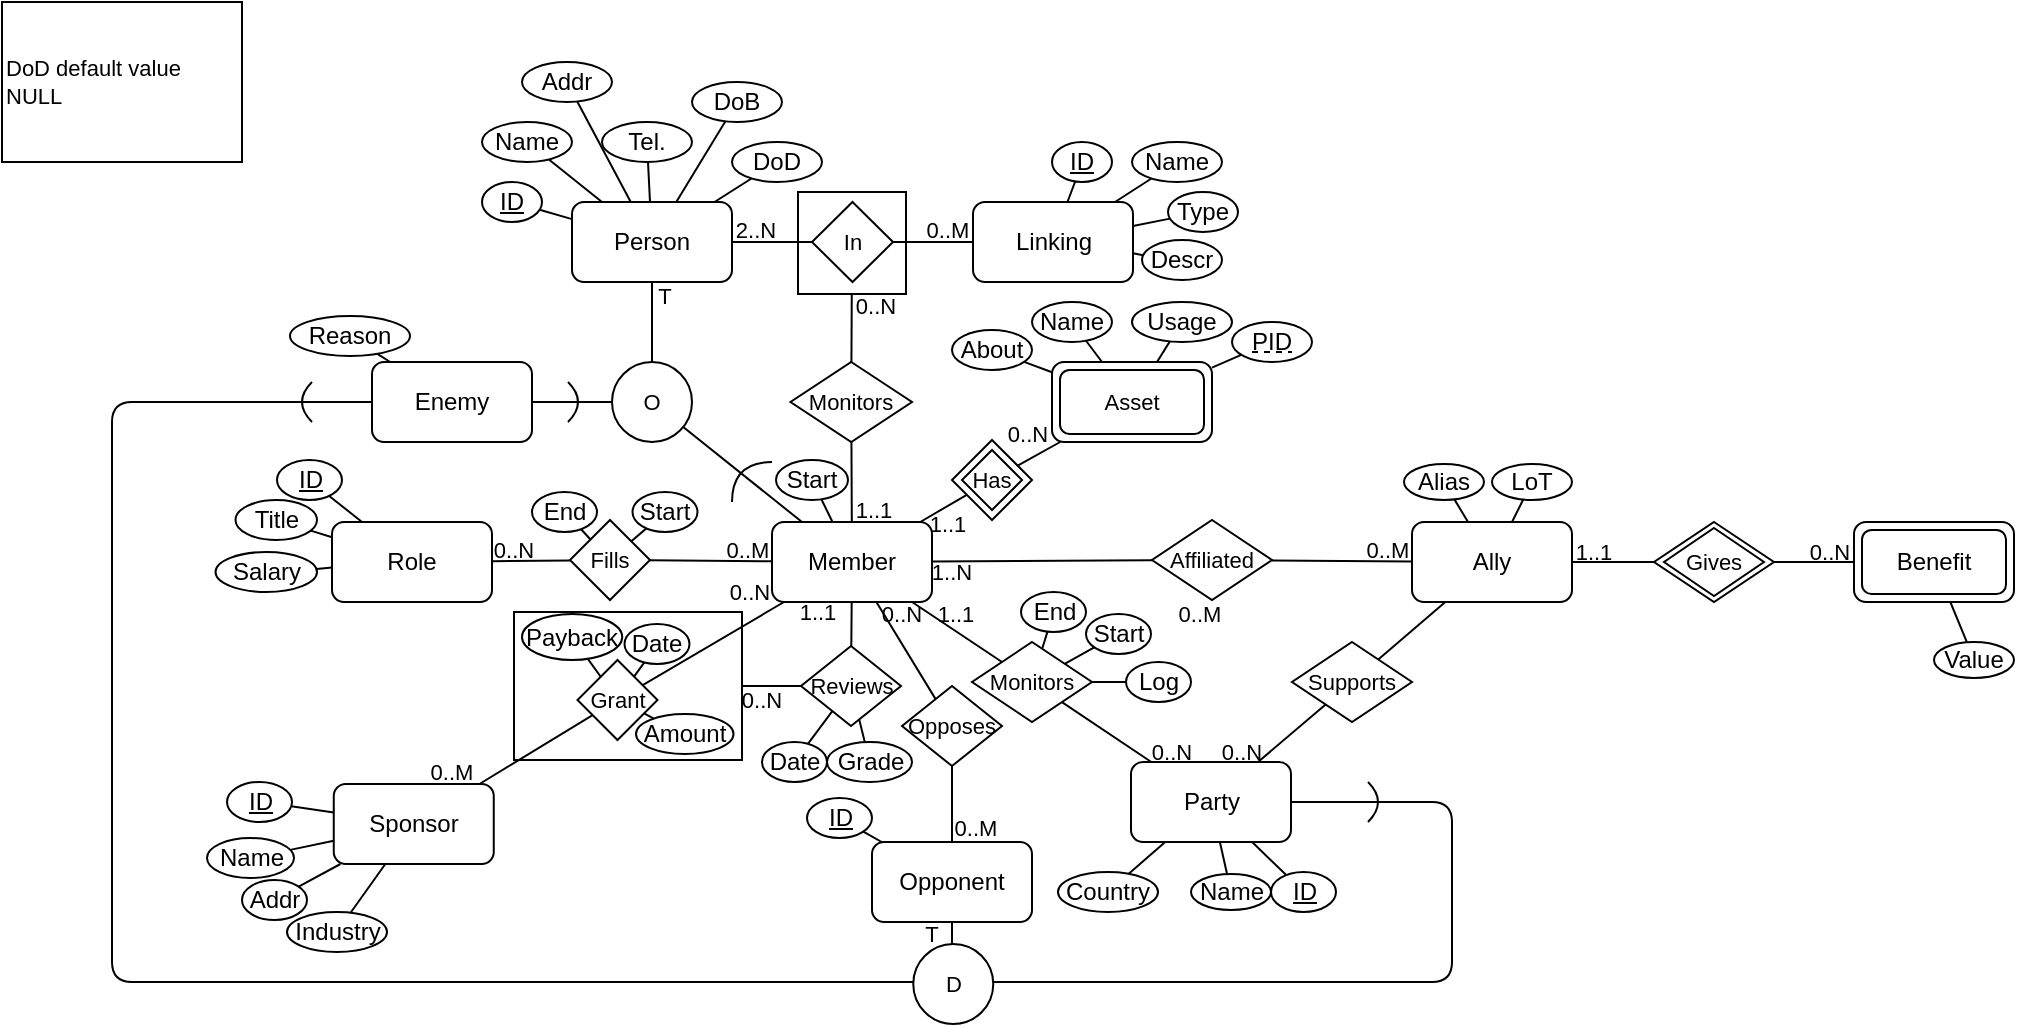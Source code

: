 <mxfile>
    <diagram id="BCQeyGCFUooTmkic2TfJ" name="Page-1">
        <mxGraphModel dx="755" dy="560" grid="1" gridSize="10" guides="1" tooltips="1" connect="1" arrows="1" fold="1" page="1" pageScale="1" pageWidth="850" pageHeight="1100" math="0" shadow="0">
            <root>
                <mxCell id="0"/>
                <mxCell id="1" parent="0"/>
                <mxCell id="68" value="" style="rounded=0;whiteSpace=wrap;html=1;fontFamily=Helvetica;fontSize=11;fontColor=default;fillColor=none;" vertex="1" parent="1">
                    <mxGeometry x="433" y="235" width="54" height="51" as="geometry"/>
                </mxCell>
                <mxCell id="18" style="edgeStyle=none;shape=connector;rounded=1;html=1;labelBackgroundColor=default;strokeColor=default;fontFamily=Helvetica;fontSize=11;fontColor=default;endArrow=none;endFill=0;" edge="1" parent="1" source="2" target="17">
                    <mxGeometry relative="1" as="geometry"/>
                </mxCell>
                <mxCell id="64" style="edgeStyle=none;shape=connector;rounded=1;html=1;labelBackgroundColor=default;strokeColor=default;fontFamily=Helvetica;fontSize=11;fontColor=default;startArrow=none;startFill=0;endArrow=none;endFill=0;" edge="1" parent="1" source="2" target="63">
                    <mxGeometry relative="1" as="geometry"/>
                </mxCell>
                <mxCell id="2" value="Person" style="rounded=1;whiteSpace=wrap;html=1;" vertex="1" parent="1">
                    <mxGeometry x="320" y="240" width="80" height="40" as="geometry"/>
                </mxCell>
                <mxCell id="4" style="edgeStyle=none;html=1;endArrow=none;endFill=0;" edge="1" parent="1" source="3" target="2">
                    <mxGeometry relative="1" as="geometry"/>
                </mxCell>
                <mxCell id="3" value="ID" style="ellipse;whiteSpace=wrap;html=1;fontStyle=4" vertex="1" parent="1">
                    <mxGeometry x="275" y="230" width="30" height="20" as="geometry"/>
                </mxCell>
                <mxCell id="6" style="edgeStyle=none;shape=connector;rounded=1;html=1;labelBackgroundColor=default;strokeColor=default;fontFamily=Helvetica;fontSize=11;fontColor=default;endArrow=none;endFill=0;" edge="1" parent="1" source="5" target="2">
                    <mxGeometry relative="1" as="geometry"/>
                </mxCell>
                <mxCell id="5" value="Name" style="ellipse;whiteSpace=wrap;html=1;fontStyle=0" vertex="1" parent="1">
                    <mxGeometry x="275" y="200" width="45" height="20" as="geometry"/>
                </mxCell>
                <mxCell id="14" style="edgeStyle=none;shape=connector;rounded=1;html=1;labelBackgroundColor=default;strokeColor=default;fontFamily=Helvetica;fontSize=11;fontColor=default;endArrow=none;endFill=0;" edge="1" parent="1" source="7" target="2">
                    <mxGeometry relative="1" as="geometry"/>
                </mxCell>
                <mxCell id="7" value="Addr" style="ellipse;whiteSpace=wrap;html=1;fontStyle=0" vertex="1" parent="1">
                    <mxGeometry x="295" y="170" width="45" height="20" as="geometry"/>
                </mxCell>
                <mxCell id="13" style="edgeStyle=none;shape=connector;rounded=1;html=1;labelBackgroundColor=default;strokeColor=default;fontFamily=Helvetica;fontSize=11;fontColor=default;endArrow=none;endFill=0;" edge="1" parent="1" source="8" target="2">
                    <mxGeometry relative="1" as="geometry"/>
                </mxCell>
                <mxCell id="8" value="Tel." style="ellipse;whiteSpace=wrap;html=1;fontStyle=0" vertex="1" parent="1">
                    <mxGeometry x="335" y="200" width="45" height="20" as="geometry"/>
                </mxCell>
                <mxCell id="15" style="edgeStyle=none;shape=connector;rounded=1;html=1;labelBackgroundColor=default;strokeColor=default;fontFamily=Helvetica;fontSize=11;fontColor=default;endArrow=none;endFill=0;" edge="1" parent="1" source="9" target="2">
                    <mxGeometry relative="1" as="geometry"/>
                </mxCell>
                <mxCell id="9" value="DoB" style="ellipse;whiteSpace=wrap;html=1;fontStyle=0" vertex="1" parent="1">
                    <mxGeometry x="380" y="180" width="45" height="20" as="geometry"/>
                </mxCell>
                <mxCell id="16" style="edgeStyle=none;shape=connector;rounded=1;html=1;labelBackgroundColor=default;strokeColor=default;fontFamily=Helvetica;fontSize=11;fontColor=default;endArrow=none;endFill=0;" edge="1" parent="1" source="10" target="2">
                    <mxGeometry relative="1" as="geometry"/>
                </mxCell>
                <mxCell id="10" value="DoD" style="ellipse;whiteSpace=wrap;html=1;fontStyle=0" vertex="1" parent="1">
                    <mxGeometry x="400" y="210" width="45" height="20" as="geometry"/>
                </mxCell>
                <mxCell id="12" value="DoD default value NULL" style="rounded=0;whiteSpace=wrap;html=1;fontFamily=Helvetica;fontSize=11;fontColor=default;align=left;" vertex="1" parent="1">
                    <mxGeometry x="35" y="140" width="120" height="80" as="geometry"/>
                </mxCell>
                <mxCell id="17" value="O" style="ellipse;whiteSpace=wrap;html=1;aspect=fixed;fontFamily=Helvetica;fontSize=11;fontColor=default;" vertex="1" parent="1">
                    <mxGeometry x="340" y="320" width="40" height="40" as="geometry"/>
                </mxCell>
                <mxCell id="19" value="T" style="text;html=1;strokeColor=none;fillColor=none;align=center;verticalAlign=middle;whiteSpace=wrap;rounded=0;fontFamily=Helvetica;fontSize=11;fontColor=default;" vertex="1" parent="1">
                    <mxGeometry x="364" y="282" width="5" height="10" as="geometry"/>
                </mxCell>
                <mxCell id="24" style="edgeStyle=none;shape=connector;rounded=1;html=1;labelBackgroundColor=default;strokeColor=default;fontFamily=Helvetica;fontSize=11;fontColor=default;endArrow=none;endFill=0;" edge="1" parent="1" source="21" target="17">
                    <mxGeometry relative="1" as="geometry"/>
                </mxCell>
                <mxCell id="38" style="edgeStyle=none;shape=connector;rounded=1;html=1;labelBackgroundColor=default;strokeColor=default;fontFamily=Helvetica;fontSize=11;fontColor=default;startArrow=none;startFill=0;endArrow=none;endFill=0;" edge="1" parent="1" source="21" target="37">
                    <mxGeometry relative="1" as="geometry"/>
                </mxCell>
                <mxCell id="70" style="edgeStyle=none;shape=connector;rounded=1;html=1;labelBackgroundColor=default;strokeColor=default;fontFamily=Helvetica;fontSize=11;fontColor=default;startArrow=none;startFill=0;endArrow=none;endFill=0;" edge="1" parent="1" source="21" target="69">
                    <mxGeometry relative="1" as="geometry"/>
                </mxCell>
                <mxCell id="23" style="edgeStyle=none;shape=connector;rounded=1;html=1;labelBackgroundColor=default;strokeColor=default;fontFamily=Helvetica;fontSize=11;fontColor=default;endArrow=none;endFill=0;startArrow=none;startFill=0;" edge="1" parent="1" source="22" target="17">
                    <mxGeometry relative="1" as="geometry">
                        <mxPoint x="320" y="380" as="sourcePoint"/>
                    </mxGeometry>
                </mxCell>
                <mxCell id="22" value="Enemy" style="rounded=1;whiteSpace=wrap;html=1;" vertex="1" parent="1">
                    <mxGeometry x="220" y="320" width="80" height="40" as="geometry"/>
                </mxCell>
                <mxCell id="26" value="" style="curved=1;endArrow=none;html=1;rounded=1;labelBackgroundColor=default;strokeColor=default;fontFamily=Helvetica;fontSize=11;fontColor=default;shape=connector;endFill=0;" edge="1" parent="1">
                    <mxGeometry width="50" height="50" relative="1" as="geometry">
                        <mxPoint x="318" y="330" as="sourcePoint"/>
                        <mxPoint x="318" y="350" as="targetPoint"/>
                        <Array as="points">
                            <mxPoint x="328" y="340"/>
                        </Array>
                    </mxGeometry>
                </mxCell>
                <mxCell id="27" value="" style="curved=1;endArrow=none;html=1;rounded=1;labelBackgroundColor=default;strokeColor=default;fontFamily=Helvetica;fontSize=11;fontColor=default;shape=connector;endFill=0;" edge="1" parent="1">
                    <mxGeometry width="50" height="50" relative="1" as="geometry">
                        <mxPoint x="400" y="390" as="sourcePoint"/>
                        <mxPoint x="420" y="370" as="targetPoint"/>
                        <Array as="points">
                            <mxPoint x="400" y="370"/>
                        </Array>
                    </mxGeometry>
                </mxCell>
                <mxCell id="31" style="edgeStyle=none;shape=connector;rounded=1;html=1;labelBackgroundColor=default;strokeColor=default;fontFamily=Helvetica;fontSize=11;fontColor=default;startArrow=none;startFill=0;endArrow=none;endFill=0;" edge="1" parent="1" source="30" target="22">
                    <mxGeometry relative="1" as="geometry"/>
                </mxCell>
                <mxCell id="30" value="Reason" style="ellipse;whiteSpace=wrap;html=1;fontStyle=0" vertex="1" parent="1">
                    <mxGeometry x="179" y="297" width="60" height="20" as="geometry"/>
                </mxCell>
                <mxCell id="39" style="edgeStyle=none;shape=connector;rounded=1;html=1;labelBackgroundColor=default;strokeColor=default;fontFamily=Helvetica;fontSize=11;fontColor=default;startArrow=none;startFill=0;endArrow=none;endFill=0;" edge="1" parent="1" source="37" target="33">
                    <mxGeometry relative="1" as="geometry"/>
                </mxCell>
                <mxCell id="37" value="" style="rhombus;whiteSpace=wrap;html=1;fontFamily=Helvetica;fontSize=11;fontColor=default;" vertex="1" parent="1">
                    <mxGeometry x="510" y="359" width="40" height="40" as="geometry"/>
                </mxCell>
                <mxCell id="65" style="edgeStyle=none;shape=connector;rounded=1;html=1;labelBackgroundColor=default;strokeColor=default;fontFamily=Helvetica;fontSize=11;fontColor=default;startArrow=none;startFill=0;endArrow=none;endFill=0;" edge="1" parent="1" source="63" target="49">
                    <mxGeometry relative="1" as="geometry"/>
                </mxCell>
                <mxCell id="63" value="In" style="rhombus;whiteSpace=wrap;html=1;fontFamily=Helvetica;fontSize=11;fontColor=default;" vertex="1" parent="1">
                    <mxGeometry x="440" y="240" width="40.5" height="40" as="geometry"/>
                </mxCell>
                <mxCell id="66" value="2..N" style="text;html=1;strokeColor=none;fillColor=none;align=center;verticalAlign=middle;whiteSpace=wrap;rounded=0;fontFamily=Helvetica;fontSize=11;fontColor=default;" vertex="1" parent="1">
                    <mxGeometry x="402" y="249" width="20" height="10" as="geometry"/>
                </mxCell>
                <mxCell id="71" style="edgeStyle=none;shape=connector;rounded=1;html=1;labelBackgroundColor=default;strokeColor=default;fontFamily=Helvetica;fontSize=11;fontColor=default;startArrow=none;startFill=0;endArrow=none;endFill=0;" edge="1" parent="1" source="69" target="68">
                    <mxGeometry relative="1" as="geometry"/>
                </mxCell>
                <mxCell id="69" value="Monitors" style="rhombus;whiteSpace=wrap;html=1;fontFamily=Helvetica;fontSize=11;fontColor=default;" vertex="1" parent="1">
                    <mxGeometry x="429.25" y="320" width="60.75" height="40" as="geometry"/>
                </mxCell>
                <mxCell id="73" value="0..N" style="text;html=1;strokeColor=none;fillColor=none;align=center;verticalAlign=middle;whiteSpace=wrap;rounded=0;fontFamily=Helvetica;fontSize=11;fontColor=default;" vertex="1" parent="1">
                    <mxGeometry x="462" y="287" width="20" height="10" as="geometry"/>
                </mxCell>
                <mxCell id="74" value="" style="group" vertex="1" connectable="0" parent="1">
                    <mxGeometry x="539" y="270" width="131" height="90" as="geometry"/>
                </mxCell>
                <mxCell id="33" value="" style="rounded=1;whiteSpace=wrap;html=1;" vertex="1" parent="74">
                    <mxGeometry x="21" y="50" width="80" height="40" as="geometry"/>
                </mxCell>
                <mxCell id="42" value="Usage" style="ellipse;whiteSpace=wrap;html=1;fontStyle=0" vertex="1" parent="74">
                    <mxGeometry x="61" y="20" width="50" height="20" as="geometry"/>
                </mxCell>
                <mxCell id="43" style="edgeStyle=none;shape=connector;rounded=1;html=1;labelBackgroundColor=default;strokeColor=default;fontFamily=Helvetica;fontSize=11;fontColor=default;startArrow=none;startFill=0;endArrow=none;endFill=0;" edge="1" parent="74" source="33" target="42">
                    <mxGeometry relative="1" as="geometry"/>
                </mxCell>
                <mxCell id="45" value="0..N" style="text;html=1;strokeColor=none;fillColor=none;align=center;verticalAlign=middle;whiteSpace=wrap;rounded=0;fontFamily=Helvetica;fontSize=11;fontColor=default;" vertex="1" parent="74">
                    <mxGeometry x="-1" y="81" width="20" height="10" as="geometry"/>
                </mxCell>
                <mxCell id="46" value="Asset" style="rounded=1;whiteSpace=wrap;html=1;fontFamily=Helvetica;fontSize=11;fontColor=default;perimeterSpacing=0;" vertex="1" parent="74">
                    <mxGeometry x="25" y="54" width="72" height="32" as="geometry"/>
                </mxCell>
                <mxCell id="52" style="edgeStyle=none;shape=connector;rounded=1;html=1;labelBackgroundColor=default;strokeColor=default;fontFamily=Helvetica;fontSize=11;fontColor=default;startArrow=none;startFill=0;endArrow=none;endFill=0;" edge="1" parent="74" source="51" target="33">
                    <mxGeometry relative="1" as="geometry">
                        <mxPoint x="114.805" y="49.868" as="sourcePoint"/>
                    </mxGeometry>
                </mxCell>
                <mxCell id="51" value="PID" style="ellipse;whiteSpace=wrap;html=1;fontStyle=0" vertex="1" parent="74">
                    <mxGeometry x="111" y="30" width="40" height="20" as="geometry"/>
                </mxCell>
                <mxCell id="54" value="" style="endArrow=none;dashed=1;html=1;rounded=1;labelBackgroundColor=default;strokeColor=default;fontFamily=Helvetica;fontSize=11;fontColor=default;shape=connector;" edge="1" parent="74">
                    <mxGeometry width="50" height="50" relative="1" as="geometry">
                        <mxPoint x="121" y="45" as="sourcePoint"/>
                        <mxPoint x="141" y="45" as="targetPoint"/>
                    </mxGeometry>
                </mxCell>
                <mxCell id="35" value="Name" style="ellipse;whiteSpace=wrap;html=1;fontStyle=0" vertex="1" parent="74">
                    <mxGeometry x="11" y="20" width="40" height="20" as="geometry"/>
                </mxCell>
                <mxCell id="36" style="edgeStyle=none;shape=connector;rounded=1;html=1;labelBackgroundColor=default;strokeColor=default;fontFamily=Helvetica;fontSize=11;fontColor=default;startArrow=none;startFill=0;endArrow=none;endFill=0;" edge="1" parent="74" source="35" target="33">
                    <mxGeometry relative="1" as="geometry"/>
                </mxCell>
                <mxCell id="40" value="About" style="ellipse;whiteSpace=wrap;html=1;fontStyle=0" vertex="1" parent="74">
                    <mxGeometry x="-29" y="34" width="40" height="20" as="geometry"/>
                </mxCell>
                <mxCell id="41" style="edgeStyle=none;shape=connector;rounded=1;html=1;labelBackgroundColor=default;strokeColor=default;fontFamily=Helvetica;fontSize=11;fontColor=default;startArrow=none;startFill=0;endArrow=none;endFill=0;" edge="1" parent="74" source="33" target="40">
                    <mxGeometry relative="1" as="geometry"/>
                </mxCell>
                <mxCell id="75" value="" style="group" vertex="1" connectable="0" parent="1">
                    <mxGeometry x="420" y="389" width="120" height="90" as="geometry"/>
                </mxCell>
                <mxCell id="21" value="Member" style="rounded=1;whiteSpace=wrap;html=1;" vertex="1" parent="75">
                    <mxGeometry y="11" width="80" height="40" as="geometry"/>
                </mxCell>
                <mxCell id="44" value="1..1" style="text;html=1;strokeColor=none;fillColor=none;align=center;verticalAlign=middle;whiteSpace=wrap;rounded=0;fontFamily=Helvetica;fontSize=11;fontColor=default;" vertex="1" parent="75">
                    <mxGeometry x="78" y="7" width="20" height="10" as="geometry"/>
                </mxCell>
                <mxCell id="72" value="1..1" style="text;html=1;strokeColor=none;fillColor=none;align=center;verticalAlign=middle;whiteSpace=wrap;rounded=0;fontFamily=Helvetica;fontSize=11;fontColor=default;" vertex="1" parent="75">
                    <mxGeometry x="40.63" width="20" height="10" as="geometry"/>
                </mxCell>
                <mxCell id="128" value="1..1" style="text;html=1;strokeColor=none;fillColor=none;align=center;verticalAlign=middle;whiteSpace=wrap;rounded=0;fontFamily=Helvetica;fontSize=11;fontColor=default;" vertex="1" parent="75">
                    <mxGeometry x="81.63" y="52" width="20" height="10" as="geometry"/>
                </mxCell>
                <mxCell id="191" value="1..1" style="text;html=1;strokeColor=none;fillColor=none;align=center;verticalAlign=middle;whiteSpace=wrap;rounded=0;fontFamily=Helvetica;fontSize=11;fontColor=default;" vertex="1" parent="75">
                    <mxGeometry x="13" y="51" width="20" height="10" as="geometry"/>
                </mxCell>
                <mxCell id="78" value="Has" style="rhombus;whiteSpace=wrap;html=1;fontFamily=Helvetica;fontSize=11;fontColor=default;" vertex="1" parent="1">
                    <mxGeometry x="515" y="364" width="30" height="30" as="geometry"/>
                </mxCell>
                <mxCell id="79" value="" style="group" vertex="1" connectable="0" parent="1">
                    <mxGeometry x="498" y="190" width="182" height="90" as="geometry"/>
                </mxCell>
                <mxCell id="49" value="Linking" style="rounded=1;whiteSpace=wrap;html=1;" vertex="1" parent="79">
                    <mxGeometry x="22.5" y="50" width="80" height="40" as="geometry"/>
                </mxCell>
                <mxCell id="50" value="ID" style="ellipse;whiteSpace=wrap;html=1;fontStyle=4" vertex="1" parent="79">
                    <mxGeometry x="62" y="20" width="30" height="20" as="geometry"/>
                </mxCell>
                <mxCell id="56" value="Name" style="ellipse;whiteSpace=wrap;html=1;fontStyle=0" vertex="1" parent="79">
                    <mxGeometry x="102" y="20" width="45" height="20" as="geometry"/>
                </mxCell>
                <mxCell id="57" value="Type" style="ellipse;whiteSpace=wrap;html=1;fontStyle=0" vertex="1" parent="79">
                    <mxGeometry x="120" y="45" width="35" height="20" as="geometry"/>
                </mxCell>
                <mxCell id="58" value="Descr" style="ellipse;whiteSpace=wrap;html=1;fontStyle=0" vertex="1" parent="79">
                    <mxGeometry x="107" y="69" width="40" height="20" as="geometry"/>
                </mxCell>
                <mxCell id="67" value="0..M" style="text;html=1;strokeColor=none;fillColor=none;align=center;verticalAlign=middle;whiteSpace=wrap;rounded=0;fontFamily=Helvetica;fontSize=11;fontColor=default;" vertex="1" parent="79">
                    <mxGeometry y="59" width="20" height="10" as="geometry"/>
                </mxCell>
                <mxCell id="55" style="edgeStyle=none;shape=connector;rounded=1;html=1;labelBackgroundColor=default;strokeColor=default;fontFamily=Helvetica;fontSize=11;fontColor=default;startArrow=none;startFill=0;endArrow=none;endFill=0;" edge="1" parent="79" source="50" target="49">
                    <mxGeometry relative="1" as="geometry"/>
                </mxCell>
                <mxCell id="59" style="edgeStyle=none;shape=connector;rounded=1;html=1;labelBackgroundColor=default;strokeColor=default;fontFamily=Helvetica;fontSize=11;fontColor=default;startArrow=none;startFill=0;endArrow=none;endFill=0;" edge="1" parent="79" source="56" target="49">
                    <mxGeometry relative="1" as="geometry"/>
                </mxCell>
                <mxCell id="60" style="edgeStyle=none;shape=connector;rounded=1;html=1;labelBackgroundColor=default;strokeColor=default;fontFamily=Helvetica;fontSize=11;fontColor=default;startArrow=none;startFill=0;endArrow=none;endFill=0;" edge="1" parent="79" source="57" target="49">
                    <mxGeometry relative="1" as="geometry"/>
                </mxCell>
                <mxCell id="61" style="edgeStyle=none;shape=connector;rounded=1;html=1;labelBackgroundColor=default;strokeColor=default;fontFamily=Helvetica;fontSize=11;fontColor=default;startArrow=none;startFill=0;endArrow=none;endFill=0;" edge="1" parent="79" source="58" target="49">
                    <mxGeometry relative="1" as="geometry"/>
                </mxCell>
                <mxCell id="95" style="edgeStyle=none;shape=connector;rounded=1;html=1;labelBackgroundColor=default;strokeColor=default;fontFamily=Helvetica;fontSize=11;fontColor=default;startArrow=none;startFill=0;endArrow=none;endFill=0;" edge="1" parent="1" source="21" target="94">
                    <mxGeometry relative="1" as="geometry"/>
                </mxCell>
                <mxCell id="98" value="0..M" style="text;html=1;strokeColor=none;fillColor=none;align=center;verticalAlign=middle;whiteSpace=wrap;rounded=0;fontFamily=Helvetica;fontSize=11;fontColor=default;" vertex="1" parent="1">
                    <mxGeometry x="397.5" y="409" width="20" height="10" as="geometry"/>
                </mxCell>
                <mxCell id="120" style="edgeStyle=none;shape=connector;rounded=1;html=1;labelBackgroundColor=default;strokeColor=default;fontFamily=Helvetica;fontSize=11;fontColor=default;startArrow=none;startFill=0;endArrow=none;endFill=0;" edge="1" parent="1" source="111" target="119">
                    <mxGeometry relative="1" as="geometry"/>
                </mxCell>
                <mxCell id="152" style="edgeStyle=none;shape=connector;rounded=1;html=1;labelBackgroundColor=default;strokeColor=default;fontFamily=Helvetica;fontSize=11;fontColor=default;startArrow=none;startFill=0;endArrow=none;endFill=0;" edge="1" parent="1" source="111" target="151">
                    <mxGeometry relative="1" as="geometry"/>
                </mxCell>
                <mxCell id="111" value="Party" style="rounded=1;whiteSpace=wrap;html=1;" vertex="1" parent="1">
                    <mxGeometry x="599.5" y="520" width="80" height="40" as="geometry"/>
                </mxCell>
                <mxCell id="115" style="edgeStyle=none;shape=connector;rounded=1;html=1;labelBackgroundColor=default;strokeColor=default;fontFamily=Helvetica;fontSize=11;fontColor=default;startArrow=none;startFill=0;endArrow=none;endFill=0;" edge="1" parent="1" source="112" target="111">
                    <mxGeometry relative="1" as="geometry"/>
                </mxCell>
                <mxCell id="112" value="ID" style="ellipse;whiteSpace=wrap;html=1;fontStyle=4" vertex="1" parent="1">
                    <mxGeometry x="669.5" y="575" width="32.5" height="20" as="geometry"/>
                </mxCell>
                <mxCell id="116" style="edgeStyle=none;shape=connector;rounded=1;html=1;labelBackgroundColor=default;strokeColor=default;fontFamily=Helvetica;fontSize=11;fontColor=default;startArrow=none;startFill=0;endArrow=none;endFill=0;" edge="1" parent="1" source="113" target="111">
                    <mxGeometry relative="1" as="geometry"/>
                </mxCell>
                <mxCell id="113" value="Name" style="ellipse;whiteSpace=wrap;html=1;fontStyle=0" vertex="1" parent="1">
                    <mxGeometry x="629.5" y="576" width="40" height="18" as="geometry"/>
                </mxCell>
                <mxCell id="117" style="edgeStyle=none;shape=connector;rounded=1;html=1;labelBackgroundColor=default;strokeColor=default;fontFamily=Helvetica;fontSize=11;fontColor=default;startArrow=none;startFill=0;endArrow=none;endFill=0;" edge="1" parent="1" source="114" target="111">
                    <mxGeometry relative="1" as="geometry"/>
                </mxCell>
                <mxCell id="114" value="Country" style="ellipse;whiteSpace=wrap;html=1;fontStyle=0" vertex="1" parent="1">
                    <mxGeometry x="563" y="575" width="50" height="20" as="geometry"/>
                </mxCell>
                <mxCell id="121" style="edgeStyle=none;shape=connector;rounded=1;html=1;labelBackgroundColor=default;strokeColor=default;fontFamily=Helvetica;fontSize=11;fontColor=default;startArrow=none;startFill=0;endArrow=none;endFill=0;" edge="1" parent="1" source="119" target="21">
                    <mxGeometry relative="1" as="geometry"/>
                </mxCell>
                <mxCell id="119" value="Monitors" style="rhombus;whiteSpace=wrap;html=1;fontFamily=Helvetica;fontSize=11;fontColor=default;" vertex="1" parent="1">
                    <mxGeometry x="520" y="460" width="60" height="40" as="geometry"/>
                </mxCell>
                <mxCell id="123" style="edgeStyle=none;shape=connector;rounded=1;html=1;labelBackgroundColor=default;strokeColor=default;fontFamily=Helvetica;fontSize=11;fontColor=default;startArrow=none;startFill=0;endArrow=none;endFill=0;" edge="1" parent="1" source="122" target="119">
                    <mxGeometry relative="1" as="geometry"/>
                </mxCell>
                <mxCell id="127" style="edgeStyle=none;shape=connector;rounded=1;html=1;labelBackgroundColor=default;strokeColor=default;fontFamily=Helvetica;fontSize=11;fontColor=default;startArrow=none;startFill=0;endArrow=none;endFill=0;" edge="1" parent="1" source="124" target="119">
                    <mxGeometry relative="1" as="geometry"/>
                </mxCell>
                <mxCell id="124" value="End" style="ellipse;whiteSpace=wrap;html=1;fontStyle=0" vertex="1" parent="1">
                    <mxGeometry x="544.5" y="435" width="32.5" height="20" as="geometry"/>
                </mxCell>
                <mxCell id="126" style="edgeStyle=none;shape=connector;rounded=1;html=1;labelBackgroundColor=default;strokeColor=default;fontFamily=Helvetica;fontSize=11;fontColor=default;startArrow=none;startFill=0;endArrow=none;endFill=0;" edge="1" parent="1" source="125" target="119">
                    <mxGeometry relative="1" as="geometry"/>
                </mxCell>
                <mxCell id="125" value="Log" style="ellipse;whiteSpace=wrap;html=1;fontStyle=0" vertex="1" parent="1">
                    <mxGeometry x="597" y="470" width="32.5" height="20" as="geometry"/>
                </mxCell>
                <mxCell id="129" value="0..N" style="text;html=1;strokeColor=none;fillColor=none;align=center;verticalAlign=middle;whiteSpace=wrap;rounded=0;fontFamily=Helvetica;fontSize=11;fontColor=default;" vertex="1" parent="1">
                    <mxGeometry x="609.5" y="510" width="20" height="10" as="geometry"/>
                </mxCell>
                <mxCell id="139" style="edgeStyle=none;shape=connector;rounded=1;html=1;labelBackgroundColor=default;strokeColor=default;fontFamily=Helvetica;fontSize=11;fontColor=default;startArrow=none;startFill=0;endArrow=none;endFill=0;" edge="1" parent="1" target="138">
                    <mxGeometry relative="1" as="geometry">
                        <mxPoint x="880" y="420" as="sourcePoint"/>
                    </mxGeometry>
                </mxCell>
                <mxCell id="145" style="edgeStyle=none;shape=connector;rounded=1;html=1;labelBackgroundColor=default;strokeColor=default;fontFamily=Helvetica;fontSize=11;fontColor=default;startArrow=none;startFill=0;endArrow=none;endFill=0;" edge="1" parent="1" source="130" target="143">
                    <mxGeometry relative="1" as="geometry">
                        <mxPoint x="560" y="490" as="sourcePoint"/>
                    </mxGeometry>
                </mxCell>
                <mxCell id="200" style="edgeStyle=none;shape=connector;rounded=1;html=1;entryX=0;entryY=0.5;entryDx=0;entryDy=0;labelBackgroundColor=default;strokeColor=default;fontFamily=Helvetica;fontSize=11;fontColor=default;startArrow=none;startFill=0;endArrow=none;endFill=0;" edge="1" parent="1" source="130" target="138">
                    <mxGeometry relative="1" as="geometry"/>
                </mxCell>
                <mxCell id="130" value="Ally" style="rounded=1;whiteSpace=wrap;html=1;" vertex="1" parent="1">
                    <mxGeometry x="740" y="400" width="80" height="40" as="geometry"/>
                </mxCell>
                <mxCell id="132" style="edgeStyle=none;shape=connector;rounded=1;html=1;labelBackgroundColor=default;strokeColor=default;fontFamily=Helvetica;fontSize=11;fontColor=default;startArrow=none;startFill=0;endArrow=none;endFill=0;" edge="1" parent="1" source="131" target="130">
                    <mxGeometry relative="1" as="geometry"/>
                </mxCell>
                <mxCell id="131" value="Alias" style="ellipse;whiteSpace=wrap;html=1;fontStyle=0" vertex="1" parent="1">
                    <mxGeometry x="736" y="371" width="40" height="18" as="geometry"/>
                </mxCell>
                <mxCell id="134" style="edgeStyle=none;shape=connector;rounded=1;html=1;labelBackgroundColor=default;strokeColor=default;fontFamily=Helvetica;fontSize=11;fontColor=default;startArrow=none;startFill=0;endArrow=none;endFill=0;" edge="1" parent="1" source="133" target="130">
                    <mxGeometry relative="1" as="geometry"/>
                </mxCell>
                <mxCell id="133" value="LoT" style="ellipse;whiteSpace=wrap;html=1;fontStyle=0" vertex="1" parent="1">
                    <mxGeometry x="780" y="371" width="40" height="18" as="geometry"/>
                </mxCell>
                <mxCell id="137" value="" style="rounded=1;whiteSpace=wrap;html=1;" vertex="1" parent="1">
                    <mxGeometry x="961" y="400" width="80" height="40" as="geometry"/>
                </mxCell>
                <mxCell id="140" style="edgeStyle=none;shape=connector;rounded=1;html=1;labelBackgroundColor=default;strokeColor=default;fontFamily=Helvetica;fontSize=11;fontColor=default;startArrow=none;startFill=0;endArrow=none;endFill=0;" edge="1" parent="1" source="138" target="137">
                    <mxGeometry relative="1" as="geometry"/>
                </mxCell>
                <mxCell id="138" value="" style="rhombus;whiteSpace=wrap;html=1;fontFamily=Helvetica;fontSize=11;fontColor=default;" vertex="1" parent="1">
                    <mxGeometry x="861" y="400" width="60" height="40" as="geometry"/>
                </mxCell>
                <mxCell id="28" value="Start" style="ellipse;whiteSpace=wrap;html=1;fontStyle=0" vertex="1" parent="1">
                    <mxGeometry x="422" y="369" width="36" height="20" as="geometry"/>
                </mxCell>
                <mxCell id="29" style="edgeStyle=none;shape=connector;rounded=1;html=1;labelBackgroundColor=default;strokeColor=default;fontFamily=Helvetica;fontSize=11;fontColor=default;startArrow=none;startFill=0;endArrow=none;endFill=0;" edge="1" parent="1" source="21" target="28">
                    <mxGeometry relative="1" as="geometry"/>
                </mxCell>
                <mxCell id="141" value="0..N" style="text;html=1;strokeColor=none;fillColor=none;align=center;verticalAlign=middle;whiteSpace=wrap;rounded=0;fontFamily=Helvetica;fontSize=11;fontColor=default;" vertex="1" parent="1">
                    <mxGeometry x="939" y="410" width="20" height="10" as="geometry"/>
                </mxCell>
                <mxCell id="142" value="1..1" style="text;html=1;strokeColor=none;fillColor=none;align=center;verticalAlign=middle;whiteSpace=wrap;rounded=0;fontFamily=Helvetica;fontSize=11;fontColor=default;" vertex="1" parent="1">
                    <mxGeometry x="821" y="410" width="20" height="10" as="geometry"/>
                </mxCell>
                <mxCell id="144" style="edgeStyle=none;shape=connector;rounded=1;html=1;labelBackgroundColor=default;strokeColor=default;fontFamily=Helvetica;fontSize=11;fontColor=default;startArrow=none;startFill=0;endArrow=none;endFill=0;" edge="1" parent="1" source="143" target="21">
                    <mxGeometry relative="1" as="geometry"/>
                </mxCell>
                <mxCell id="143" value="Affiliated" style="rhombus;whiteSpace=wrap;html=1;fontFamily=Helvetica;fontSize=11;fontColor=default;" vertex="1" parent="1">
                    <mxGeometry x="610" y="399" width="60" height="40" as="geometry"/>
                </mxCell>
                <mxCell id="146" value="1..N" style="text;html=1;strokeColor=none;fillColor=none;align=center;verticalAlign=middle;whiteSpace=wrap;rounded=0;fontFamily=Helvetica;fontSize=11;fontColor=default;" vertex="1" parent="1">
                    <mxGeometry x="500" y="420" width="20" height="10" as="geometry"/>
                </mxCell>
                <mxCell id="147" value="0..M" style="text;html=1;strokeColor=none;fillColor=none;align=center;verticalAlign=middle;whiteSpace=wrap;rounded=0;fontFamily=Helvetica;fontSize=11;fontColor=default;" vertex="1" parent="1">
                    <mxGeometry x="718" y="409" width="20" height="10" as="geometry"/>
                </mxCell>
                <mxCell id="86" value="Role" style="rounded=1;whiteSpace=wrap;html=1;" vertex="1" parent="1">
                    <mxGeometry x="200" y="400" width="80" height="40" as="geometry"/>
                </mxCell>
                <mxCell id="88" style="edgeStyle=none;shape=connector;rounded=1;html=1;labelBackgroundColor=default;strokeColor=default;fontFamily=Helvetica;fontSize=11;fontColor=default;startArrow=none;startFill=0;endArrow=none;endFill=0;" edge="1" parent="1" source="87" target="86">
                    <mxGeometry relative="1" as="geometry"/>
                </mxCell>
                <mxCell id="87" value="ID" style="ellipse;whiteSpace=wrap;html=1;fontStyle=4" vertex="1" parent="1">
                    <mxGeometry x="172.5" y="369" width="32.5" height="20" as="geometry"/>
                </mxCell>
                <mxCell id="90" style="edgeStyle=none;shape=connector;rounded=1;html=1;labelBackgroundColor=default;strokeColor=default;fontFamily=Helvetica;fontSize=11;fontColor=default;startArrow=none;startFill=0;endArrow=none;endFill=0;" edge="1" parent="1" source="89" target="86">
                    <mxGeometry relative="1" as="geometry"/>
                </mxCell>
                <mxCell id="89" value="Title" style="ellipse;whiteSpace=wrap;html=1;fontStyle=0" vertex="1" parent="1">
                    <mxGeometry x="151.75" y="389" width="40.75" height="20" as="geometry"/>
                </mxCell>
                <mxCell id="92" style="edgeStyle=none;shape=connector;rounded=1;html=1;labelBackgroundColor=default;strokeColor=default;fontFamily=Helvetica;fontSize=11;fontColor=default;startArrow=none;startFill=0;endArrow=none;endFill=0;" edge="1" parent="1" source="91" target="86">
                    <mxGeometry relative="1" as="geometry"/>
                </mxCell>
                <mxCell id="96" style="edgeStyle=none;shape=connector;rounded=1;html=1;labelBackgroundColor=default;strokeColor=default;fontFamily=Helvetica;fontSize=11;fontColor=default;startArrow=none;startFill=0;endArrow=none;endFill=0;" edge="1" parent="1" source="94" target="86">
                    <mxGeometry relative="1" as="geometry"/>
                </mxCell>
                <mxCell id="94" value="Fills" style="rhombus;whiteSpace=wrap;html=1;fontFamily=Helvetica;fontSize=11;fontColor=default;" vertex="1" parent="1">
                    <mxGeometry x="319" y="399" width="40" height="40" as="geometry"/>
                </mxCell>
                <mxCell id="97" value="0..N" style="text;html=1;strokeColor=none;fillColor=none;align=center;verticalAlign=middle;whiteSpace=wrap;rounded=0;fontFamily=Helvetica;fontSize=11;fontColor=default;" vertex="1" parent="1">
                    <mxGeometry x="281" y="409" width="20" height="10" as="geometry"/>
                </mxCell>
                <mxCell id="108" style="edgeStyle=none;shape=connector;rounded=1;html=1;labelBackgroundColor=default;strokeColor=default;fontFamily=Helvetica;fontSize=11;fontColor=default;startArrow=none;startFill=0;endArrow=none;endFill=0;" edge="1" parent="1" source="107" target="94">
                    <mxGeometry relative="1" as="geometry"/>
                </mxCell>
                <mxCell id="107" value="Start" style="ellipse;whiteSpace=wrap;html=1;fontStyle=0" vertex="1" parent="1">
                    <mxGeometry x="350.25" y="385" width="32.5" height="20" as="geometry"/>
                </mxCell>
                <mxCell id="110" style="edgeStyle=none;shape=connector;rounded=1;html=1;labelBackgroundColor=default;strokeColor=default;fontFamily=Helvetica;fontSize=11;fontColor=default;startArrow=none;startFill=0;endArrow=none;endFill=0;" edge="1" parent="1" source="109" target="94">
                    <mxGeometry relative="1" as="geometry"/>
                </mxCell>
                <mxCell id="109" value="End" style="ellipse;whiteSpace=wrap;html=1;fontStyle=0" vertex="1" parent="1">
                    <mxGeometry x="300" y="385" width="32.5" height="20" as="geometry"/>
                </mxCell>
                <mxCell id="91" value="Salary" style="ellipse;whiteSpace=wrap;html=1;fontStyle=0" vertex="1" parent="1">
                    <mxGeometry x="141.75" y="415" width="50.75" height="20" as="geometry"/>
                </mxCell>
                <mxCell id="150" style="edgeStyle=none;shape=connector;rounded=1;html=1;labelBackgroundColor=default;strokeColor=default;fontFamily=Helvetica;fontSize=11;fontColor=default;startArrow=none;startFill=0;endArrow=none;endFill=0;" edge="1" parent="1" source="149" target="137">
                    <mxGeometry relative="1" as="geometry"/>
                </mxCell>
                <mxCell id="149" value="Value" style="ellipse;whiteSpace=wrap;html=1;fontStyle=0" vertex="1" parent="1">
                    <mxGeometry x="1001" y="460" width="40" height="18" as="geometry"/>
                </mxCell>
                <mxCell id="153" style="edgeStyle=none;shape=connector;rounded=1;html=1;labelBackgroundColor=default;strokeColor=default;fontFamily=Helvetica;fontSize=11;fontColor=default;startArrow=none;startFill=0;endArrow=none;endFill=0;" edge="1" parent="1" source="151" target="130">
                    <mxGeometry relative="1" as="geometry">
                        <mxPoint x="732" y="468" as="sourcePoint"/>
                    </mxGeometry>
                </mxCell>
                <mxCell id="151" value="Supports" style="rhombus;whiteSpace=wrap;html=1;fontFamily=Helvetica;fontSize=11;fontColor=default;" vertex="1" parent="1">
                    <mxGeometry x="680" y="460" width="60" height="40" as="geometry"/>
                </mxCell>
                <mxCell id="154" value="Benefit" style="rounded=1;whiteSpace=wrap;html=1;" vertex="1" parent="1">
                    <mxGeometry x="965" y="404" width="72" height="32" as="geometry"/>
                </mxCell>
                <mxCell id="155" value="Gives" style="rhombus;whiteSpace=wrap;html=1;fontFamily=Helvetica;fontSize=11;fontColor=default;" vertex="1" parent="1">
                    <mxGeometry x="866" y="403" width="50" height="34" as="geometry"/>
                </mxCell>
                <mxCell id="156" value="0..N" style="text;html=1;strokeColor=none;fillColor=none;align=center;verticalAlign=middle;whiteSpace=wrap;rounded=0;fontFamily=Helvetica;fontSize=11;fontColor=default;" vertex="1" parent="1">
                    <mxGeometry x="644.5" y="510" width="20" height="10" as="geometry"/>
                </mxCell>
                <mxCell id="157" value="0..M" style="text;html=1;strokeColor=none;fillColor=none;align=center;verticalAlign=middle;whiteSpace=wrap;rounded=0;fontFamily=Helvetica;fontSize=11;fontColor=default;" vertex="1" parent="1">
                    <mxGeometry x="624" y="441" width="20" height="10" as="geometry"/>
                </mxCell>
                <mxCell id="158" value="Sponsor" style="rounded=1;whiteSpace=wrap;html=1;" vertex="1" parent="1">
                    <mxGeometry x="200.88" y="531" width="80" height="40" as="geometry"/>
                </mxCell>
                <mxCell id="160" style="edgeStyle=none;shape=connector;rounded=1;html=1;labelBackgroundColor=default;strokeColor=default;fontFamily=Helvetica;fontSize=11;fontColor=default;startArrow=none;startFill=0;endArrow=none;endFill=0;" edge="1" parent="1" source="159" target="158">
                    <mxGeometry relative="1" as="geometry"/>
                </mxCell>
                <mxCell id="159" value="ID" style="ellipse;whiteSpace=wrap;html=1;fontStyle=4" vertex="1" parent="1">
                    <mxGeometry x="147.5" y="530" width="32.5" height="20" as="geometry"/>
                </mxCell>
                <mxCell id="164" style="edgeStyle=none;shape=connector;rounded=1;html=1;labelBackgroundColor=default;strokeColor=default;fontFamily=Helvetica;fontSize=11;fontColor=default;startArrow=none;startFill=0;endArrow=none;endFill=0;" edge="1" parent="1" source="161" target="158">
                    <mxGeometry relative="1" as="geometry"/>
                </mxCell>
                <mxCell id="161" value="Name" style="ellipse;whiteSpace=wrap;html=1;fontStyle=0" vertex="1" parent="1">
                    <mxGeometry x="137.5" y="558" width="43.5" height="20" as="geometry"/>
                </mxCell>
                <mxCell id="165" style="edgeStyle=none;shape=connector;rounded=1;html=1;labelBackgroundColor=default;strokeColor=default;fontFamily=Helvetica;fontSize=11;fontColor=default;startArrow=none;startFill=0;endArrow=none;endFill=0;" edge="1" parent="1" source="162" target="158">
                    <mxGeometry relative="1" as="geometry"/>
                </mxCell>
                <mxCell id="162" value="Addr" style="ellipse;whiteSpace=wrap;html=1;fontStyle=0" vertex="1" parent="1">
                    <mxGeometry x="155" y="579" width="32.5" height="20" as="geometry"/>
                </mxCell>
                <mxCell id="166" style="edgeStyle=none;shape=connector;rounded=1;html=1;labelBackgroundColor=default;strokeColor=default;fontFamily=Helvetica;fontSize=11;fontColor=default;startArrow=none;startFill=0;endArrow=none;endFill=0;" edge="1" parent="1" source="163" target="158">
                    <mxGeometry relative="1" as="geometry"/>
                </mxCell>
                <mxCell id="163" value="Industry" style="ellipse;whiteSpace=wrap;html=1;fontStyle=0" vertex="1" parent="1">
                    <mxGeometry x="177.5" y="595" width="50" height="20" as="geometry"/>
                </mxCell>
                <mxCell id="168" style="edgeStyle=none;shape=connector;rounded=1;html=1;labelBackgroundColor=default;strokeColor=default;fontFamily=Helvetica;fontSize=11;fontColor=default;startArrow=none;startFill=0;endArrow=none;endFill=0;" edge="1" parent="1" source="167" target="21">
                    <mxGeometry relative="1" as="geometry"/>
                </mxCell>
                <mxCell id="169" style="edgeStyle=none;shape=connector;rounded=1;html=1;labelBackgroundColor=default;strokeColor=default;fontFamily=Helvetica;fontSize=11;fontColor=default;startArrow=none;startFill=0;endArrow=none;endFill=0;" edge="1" parent="1" source="167" target="158">
                    <mxGeometry relative="1" as="geometry"/>
                </mxCell>
                <mxCell id="170" value="0..N" style="text;html=1;strokeColor=none;fillColor=none;align=center;verticalAlign=middle;whiteSpace=wrap;rounded=0;fontFamily=Helvetica;fontSize=11;fontColor=default;" vertex="1" parent="1">
                    <mxGeometry x="398.75" y="430" width="20" height="10" as="geometry"/>
                </mxCell>
                <mxCell id="178" value="0..M" style="text;html=1;strokeColor=none;fillColor=none;align=center;verticalAlign=middle;whiteSpace=wrap;rounded=0;fontFamily=Helvetica;fontSize=11;fontColor=default;" vertex="1" parent="1">
                    <mxGeometry x="250" y="520" width="20" height="10" as="geometry"/>
                </mxCell>
                <mxCell id="180" value="" style="group" vertex="1" connectable="0" parent="1">
                    <mxGeometry x="275" y="446" width="140" height="70" as="geometry"/>
                </mxCell>
                <mxCell id="167" value="Grant" style="rhombus;whiteSpace=wrap;html=1;fontFamily=Helvetica;fontSize=11;fontColor=default;" vertex="1" parent="180">
                    <mxGeometry x="47.75" y="23" width="40" height="40" as="geometry"/>
                </mxCell>
                <mxCell id="171" value="Date" style="ellipse;whiteSpace=wrap;html=1;fontStyle=0" vertex="1" parent="180">
                    <mxGeometry x="71.25" y="5" width="32.5" height="20" as="geometry"/>
                </mxCell>
                <mxCell id="173" value="Payback" style="ellipse;whiteSpace=wrap;html=1;fontStyle=0" vertex="1" parent="180">
                    <mxGeometry x="20" width="50.12" height="23" as="geometry"/>
                </mxCell>
                <mxCell id="174" style="edgeStyle=none;shape=connector;rounded=1;html=1;labelBackgroundColor=default;strokeColor=default;fontFamily=Helvetica;fontSize=11;fontColor=default;startArrow=none;startFill=0;endArrow=none;endFill=0;" edge="1" parent="180" source="171" target="167">
                    <mxGeometry relative="1" as="geometry"/>
                </mxCell>
                <mxCell id="177" style="edgeStyle=none;shape=connector;rounded=1;html=1;labelBackgroundColor=default;strokeColor=default;fontFamily=Helvetica;fontSize=11;fontColor=default;startArrow=none;startFill=0;endArrow=none;endFill=0;" edge="1" parent="180" source="173" target="167">
                    <mxGeometry relative="1" as="geometry"/>
                </mxCell>
                <mxCell id="181" value="" style="rounded=0;whiteSpace=wrap;html=1;fontFamily=Helvetica;fontSize=11;fontColor=default;fillColor=none;" vertex="1" parent="180">
                    <mxGeometry x="16" y="-1" width="114" height="74" as="geometry"/>
                </mxCell>
                <mxCell id="172" value="Amount" style="ellipse;whiteSpace=wrap;html=1;fontStyle=0" vertex="1" parent="1">
                    <mxGeometry x="352" y="496" width="48.75" height="20" as="geometry"/>
                </mxCell>
                <mxCell id="176" style="edgeStyle=none;shape=connector;rounded=1;html=1;labelBackgroundColor=default;strokeColor=default;fontFamily=Helvetica;fontSize=11;fontColor=default;startArrow=none;startFill=0;endArrow=none;endFill=0;" edge="1" parent="1" source="172" target="167">
                    <mxGeometry relative="1" as="geometry"/>
                </mxCell>
                <mxCell id="190" value="0..N" style="text;html=1;strokeColor=none;fillColor=none;align=center;verticalAlign=middle;whiteSpace=wrap;rounded=0;fontFamily=Helvetica;fontSize=11;fontColor=default;" vertex="1" parent="1">
                    <mxGeometry x="405" y="484" width="20" height="10" as="geometry"/>
                </mxCell>
                <mxCell id="194" style="edgeStyle=none;shape=connector;rounded=1;html=1;labelBackgroundColor=default;strokeColor=default;fontFamily=Helvetica;fontSize=11;fontColor=default;startArrow=none;startFill=0;endArrow=none;endFill=0;" edge="1" parent="1" source="192" target="181">
                    <mxGeometry relative="1" as="geometry"/>
                </mxCell>
                <mxCell id="196" style="edgeStyle=none;shape=connector;rounded=1;html=1;labelBackgroundColor=default;strokeColor=default;fontFamily=Helvetica;fontSize=11;fontColor=default;startArrow=none;startFill=0;endArrow=none;endFill=0;" edge="1" parent="1" source="192" target="195">
                    <mxGeometry relative="1" as="geometry"/>
                </mxCell>
                <mxCell id="198" style="edgeStyle=none;shape=connector;rounded=1;html=1;labelBackgroundColor=default;strokeColor=default;fontFamily=Helvetica;fontSize=11;fontColor=default;startArrow=none;startFill=0;endArrow=none;endFill=0;" edge="1" parent="1" source="192" target="197">
                    <mxGeometry relative="1" as="geometry"/>
                </mxCell>
                <mxCell id="192" value="Reviews" style="rhombus;whiteSpace=wrap;html=1;fontFamily=Helvetica;fontSize=11;fontColor=default;" vertex="1" parent="1">
                    <mxGeometry x="434.5" y="462" width="50" height="40" as="geometry"/>
                </mxCell>
                <mxCell id="193" style="shape=connector;rounded=1;html=1;labelBackgroundColor=default;strokeColor=default;fontFamily=Helvetica;fontSize=11;fontColor=default;startArrow=none;startFill=0;endArrow=none;endFill=0;" edge="1" parent="1" source="21" target="192">
                    <mxGeometry relative="1" as="geometry"/>
                </mxCell>
                <mxCell id="195" value="Date" style="ellipse;whiteSpace=wrap;html=1;fontStyle=0" vertex="1" parent="1">
                    <mxGeometry x="415" y="510" width="32.5" height="20" as="geometry"/>
                </mxCell>
                <mxCell id="197" value="Grade" style="ellipse;whiteSpace=wrap;html=1;fontStyle=0" vertex="1" parent="1">
                    <mxGeometry x="447.5" y="510" width="42.5" height="20" as="geometry"/>
                </mxCell>
                <mxCell id="122" value="Start" style="ellipse;whiteSpace=wrap;html=1;fontStyle=0" vertex="1" parent="1">
                    <mxGeometry x="577" y="446" width="32.5" height="20" as="geometry"/>
                </mxCell>
                <mxCell id="202" style="shape=connector;rounded=1;html=1;labelBackgroundColor=default;strokeColor=default;fontFamily=Helvetica;fontSize=11;fontColor=default;startArrow=none;startFill=0;endArrow=none;endFill=0;edgeStyle=orthogonalEdgeStyle;" edge="1" parent="1" source="205" target="22">
                    <mxGeometry relative="1" as="geometry">
                        <mxPoint x="80" y="640" as="sourcePoint"/>
                        <Array as="points">
                            <mxPoint x="90" y="630"/>
                            <mxPoint x="90" y="340"/>
                        </Array>
                    </mxGeometry>
                </mxCell>
                <mxCell id="203" style="edgeStyle=orthogonalEdgeStyle;shape=connector;rounded=1;html=1;labelBackgroundColor=default;strokeColor=default;fontFamily=Helvetica;fontSize=11;fontColor=default;startArrow=none;startFill=0;endArrow=none;endFill=0;" edge="1" parent="1" source="205" target="111">
                    <mxGeometry relative="1" as="geometry">
                        <Array as="points">
                            <mxPoint x="760" y="630"/>
                            <mxPoint x="760" y="540"/>
                        </Array>
                    </mxGeometry>
                </mxCell>
                <mxCell id="201" value="Opponent" style="rounded=1;whiteSpace=wrap;html=1;" vertex="1" parent="1">
                    <mxGeometry x="470" y="560" width="80" height="40" as="geometry"/>
                </mxCell>
                <mxCell id="204" value="" style="curved=1;endArrow=none;html=1;rounded=1;labelBackgroundColor=default;strokeColor=default;fontFamily=Helvetica;fontSize=11;fontColor=default;shape=connector;endFill=0;" edge="1" parent="1">
                    <mxGeometry width="50" height="50" relative="1" as="geometry">
                        <mxPoint x="190" y="330" as="sourcePoint"/>
                        <mxPoint x="190" y="350" as="targetPoint"/>
                        <Array as="points">
                            <mxPoint x="180" y="340"/>
                        </Array>
                    </mxGeometry>
                </mxCell>
                <mxCell id="206" value="" style="shape=connector;rounded=1;html=1;labelBackgroundColor=default;strokeColor=default;fontFamily=Helvetica;fontSize=11;fontColor=default;startArrow=none;startFill=0;endArrow=none;endFill=0;edgeStyle=orthogonalEdgeStyle;" edge="1" parent="1" source="201" target="205">
                    <mxGeometry relative="1" as="geometry">
                        <mxPoint x="359.029" y="600" as="sourcePoint"/>
                        <mxPoint x="220" y="340" as="targetPoint"/>
                        <Array as="points">
                            <mxPoint x="510" y="610"/>
                            <mxPoint x="510" y="610"/>
                        </Array>
                    </mxGeometry>
                </mxCell>
                <mxCell id="205" value="D" style="ellipse;whiteSpace=wrap;html=1;aspect=fixed;fontFamily=Helvetica;fontSize=11;fontColor=default;" vertex="1" parent="1">
                    <mxGeometry x="490.63" y="611" width="40" height="40" as="geometry"/>
                </mxCell>
                <mxCell id="207" value="T" style="text;html=1;strokeColor=none;fillColor=none;align=center;verticalAlign=middle;whiteSpace=wrap;rounded=0;fontFamily=Helvetica;fontSize=11;fontColor=default;" vertex="1" parent="1">
                    <mxGeometry x="490" y="601" width="20" height="10" as="geometry"/>
                </mxCell>
                <mxCell id="210" style="shape=connector;rounded=1;html=1;labelBackgroundColor=default;strokeColor=default;fontFamily=Helvetica;fontSize=11;fontColor=default;startArrow=none;startFill=0;endArrow=none;endFill=0;" edge="1" parent="1" source="209" target="201">
                    <mxGeometry relative="1" as="geometry"/>
                </mxCell>
                <mxCell id="209" value="ID" style="ellipse;whiteSpace=wrap;html=1;fontStyle=4" vertex="1" parent="1">
                    <mxGeometry x="437.5" y="538" width="32.5" height="20" as="geometry"/>
                </mxCell>
                <mxCell id="215" style="edgeStyle=none;shape=connector;rounded=1;html=1;labelBackgroundColor=default;strokeColor=default;fontFamily=Helvetica;fontSize=11;fontColor=default;startArrow=none;startFill=0;endArrow=none;endFill=0;" edge="1" parent="1" source="212" target="201">
                    <mxGeometry relative="1" as="geometry"/>
                </mxCell>
                <mxCell id="212" value="Opposes" style="rhombus;whiteSpace=wrap;html=1;fontFamily=Helvetica;fontSize=11;fontColor=default;" vertex="1" parent="1">
                    <mxGeometry x="485" y="482" width="50" height="40" as="geometry"/>
                </mxCell>
                <mxCell id="213" style="edgeStyle=none;shape=connector;rounded=1;html=1;labelBackgroundColor=default;strokeColor=default;fontFamily=Helvetica;fontSize=11;fontColor=default;startArrow=none;startFill=0;endArrow=none;endFill=0;" edge="1" parent="1" source="21" target="212">
                    <mxGeometry relative="1" as="geometry"/>
                </mxCell>
                <mxCell id="214" value="0..N" style="text;html=1;strokeColor=none;fillColor=none;align=center;verticalAlign=middle;whiteSpace=wrap;rounded=0;fontFamily=Helvetica;fontSize=11;fontColor=default;" vertex="1" parent="1">
                    <mxGeometry x="474.63" y="441" width="20" height="10" as="geometry"/>
                </mxCell>
                <mxCell id="216" value="0..M" style="text;html=1;strokeColor=none;fillColor=none;align=center;verticalAlign=middle;whiteSpace=wrap;rounded=0;fontFamily=Helvetica;fontSize=11;fontColor=default;" vertex="1" parent="1">
                    <mxGeometry x="512" y="548" width="20" height="10" as="geometry"/>
                </mxCell>
                <mxCell id="217" value="" style="curved=1;endArrow=none;html=1;rounded=1;labelBackgroundColor=default;strokeColor=default;fontFamily=Helvetica;fontSize=11;fontColor=default;shape=connector;endFill=0;" edge="1" parent="1">
                    <mxGeometry width="50" height="50" relative="1" as="geometry">
                        <mxPoint x="718.0" y="530" as="sourcePoint"/>
                        <mxPoint x="718.0" y="550" as="targetPoint"/>
                        <Array as="points">
                            <mxPoint x="728" y="540"/>
                        </Array>
                    </mxGeometry>
                </mxCell>
            </root>
        </mxGraphModel>
    </diagram>
</mxfile>